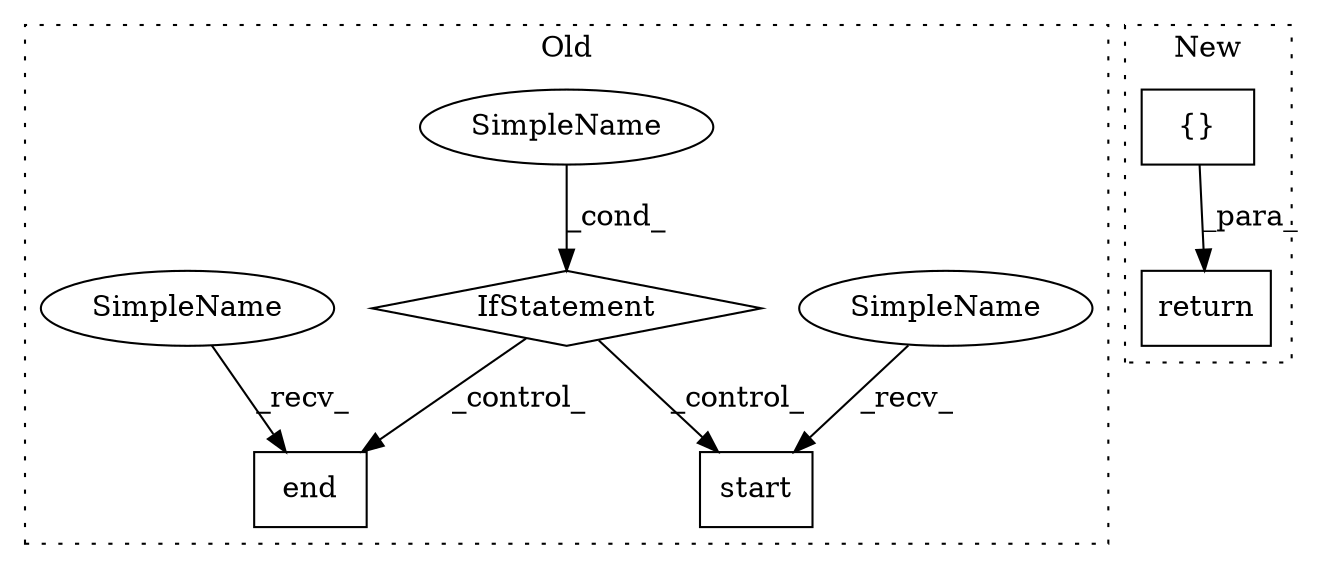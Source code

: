 digraph G {
subgraph cluster0 {
1 [label="end" a="32" s="1303" l="5" shape="box"];
3 [label="IfStatement" a="25" s="1375" l="28" shape="diamond"];
4 [label="start" a="32" s="1277" l="7" shape="box"];
5 [label="SimpleName" a="42" s="1398" l="5" shape="ellipse"];
7 [label="SimpleName" a="42" s="1271" l="5" shape="ellipse"];
8 [label="SimpleName" a="42" s="1297" l="5" shape="ellipse"];
label = "Old";
style="dotted";
}
subgraph cluster1 {
2 [label="{}" a="4" s="1318" l="2" shape="box"];
6 [label="return" a="41" s="1922" l="7" shape="box"];
label = "New";
style="dotted";
}
2 -> 6 [label="_para_"];
3 -> 1 [label="_control_"];
3 -> 4 [label="_control_"];
5 -> 3 [label="_cond_"];
7 -> 4 [label="_recv_"];
8 -> 1 [label="_recv_"];
}